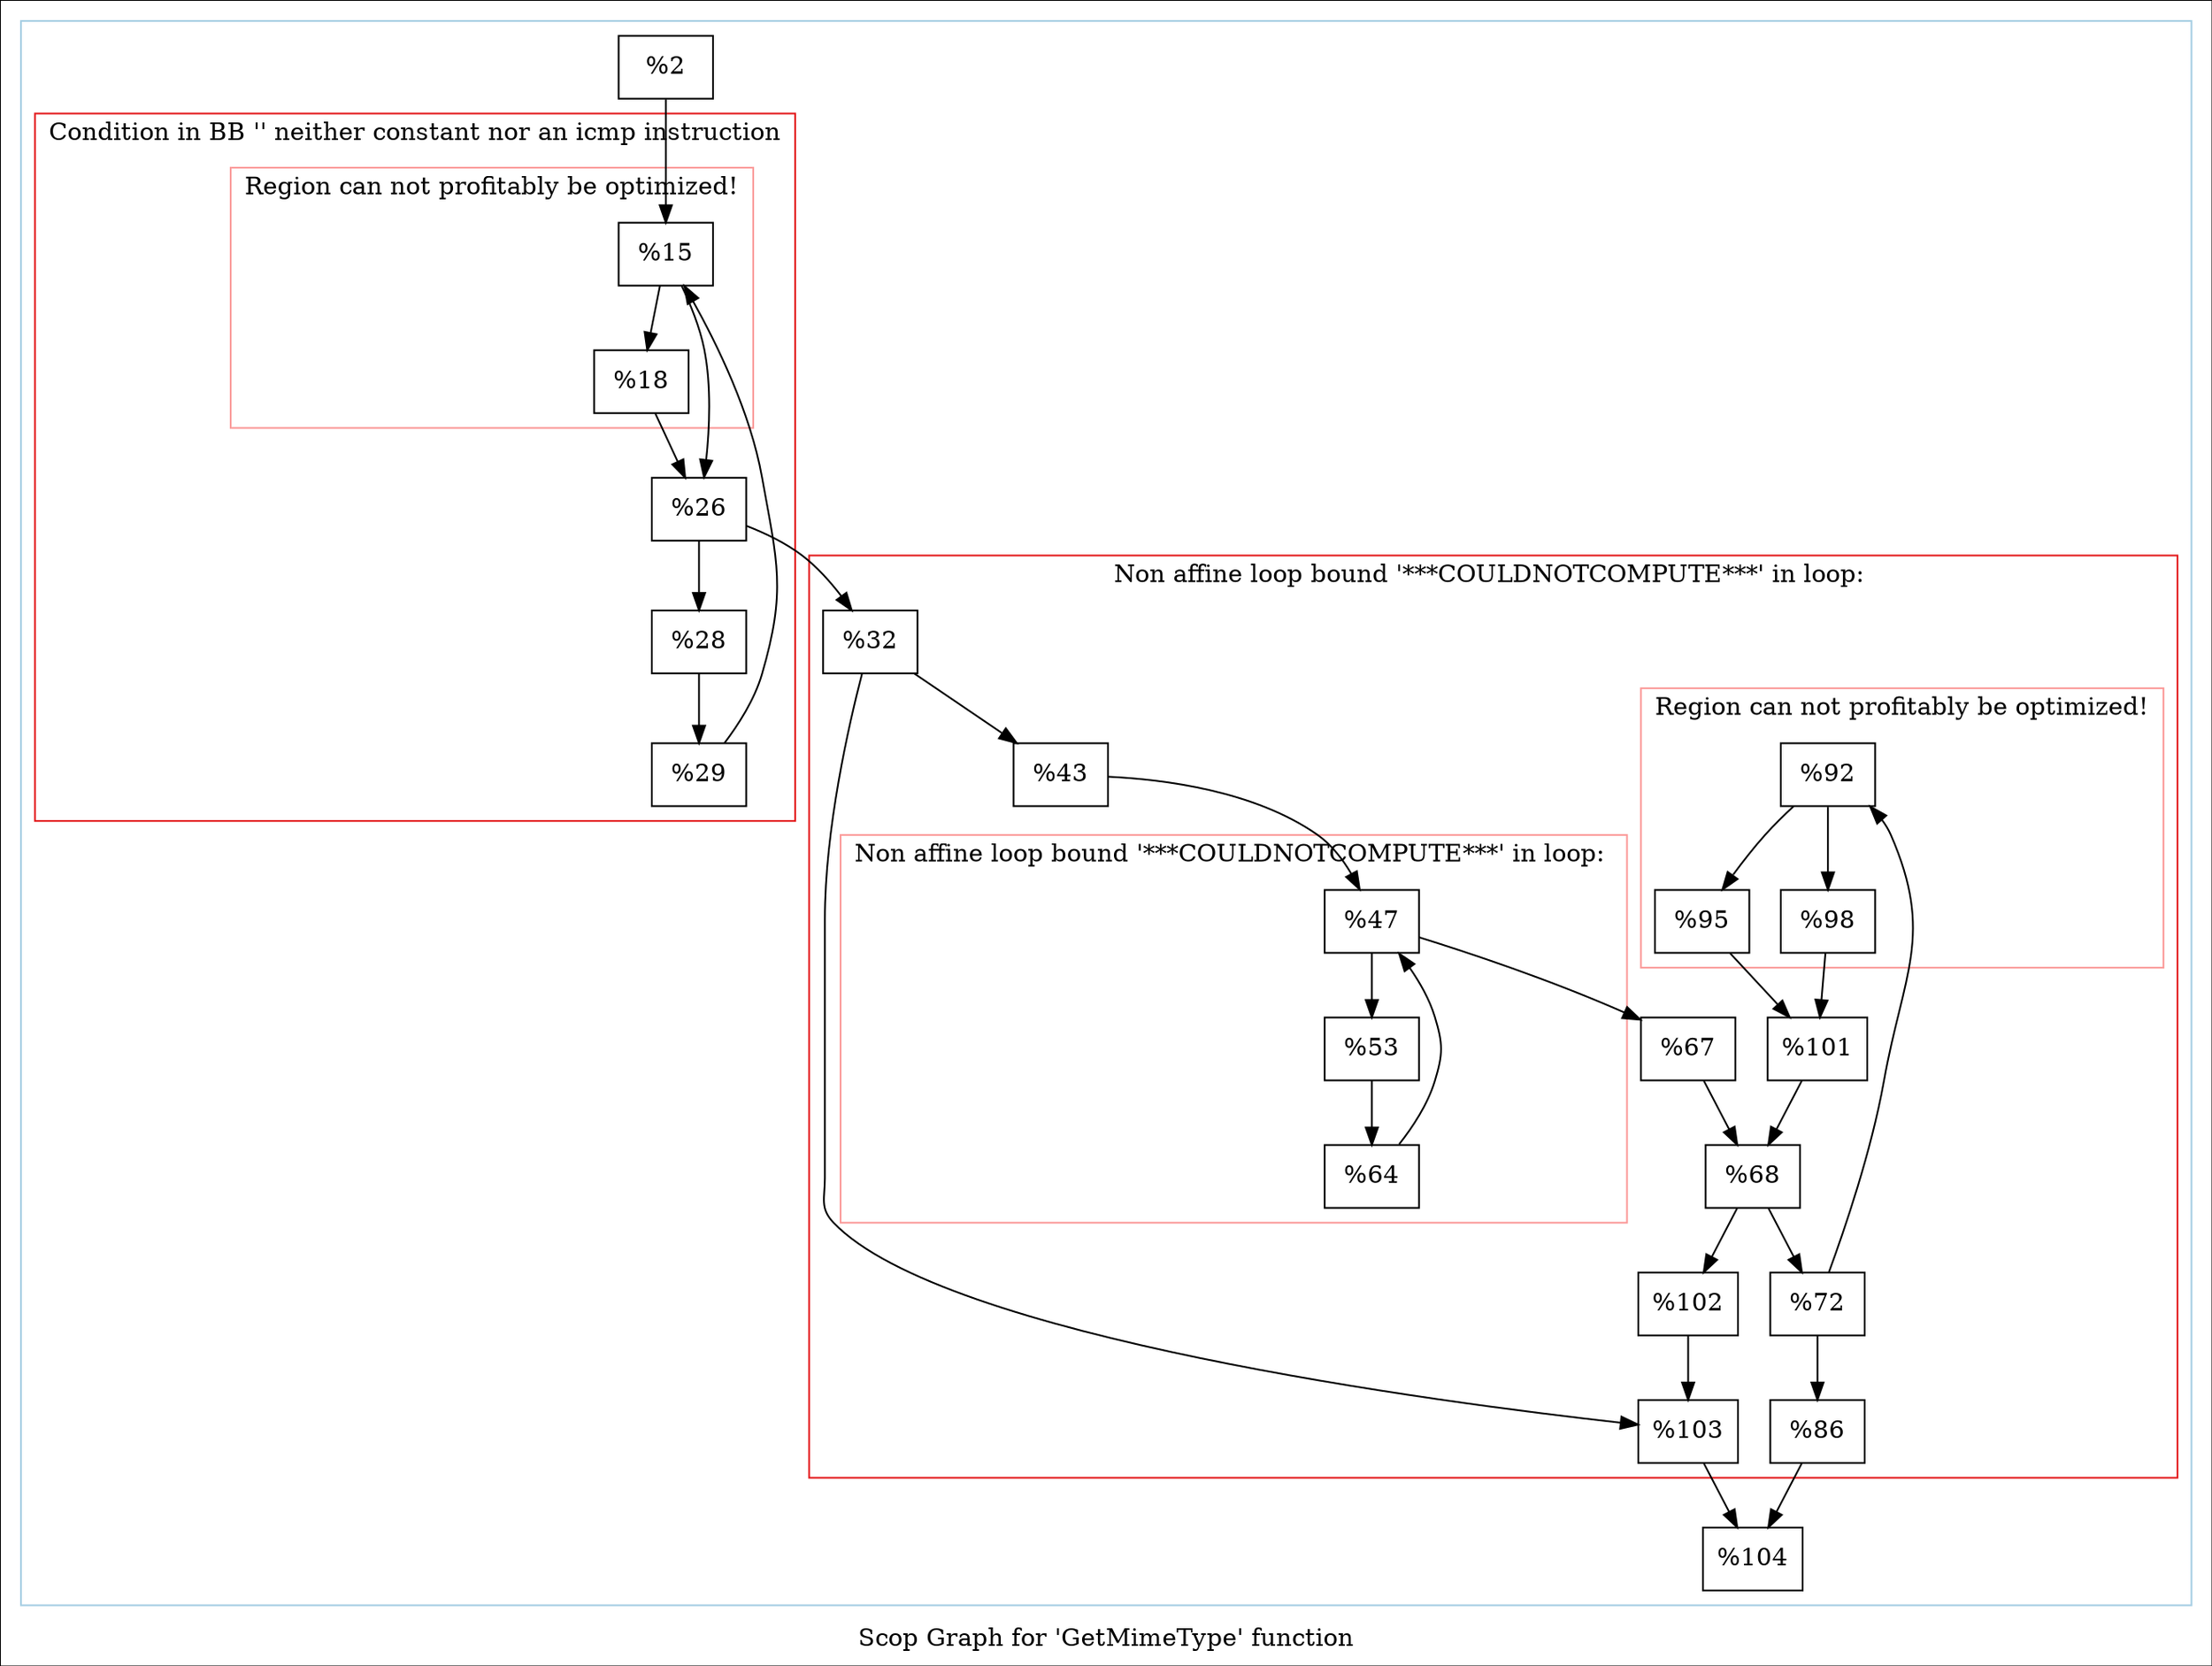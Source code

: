 digraph "Scop Graph for 'GetMimeType' function" {
	label="Scop Graph for 'GetMimeType' function";

	Node0x1d1b400 [shape=record,label="{%2}"];
	Node0x1d1b400 -> Node0x1dacae0;
	Node0x1dacae0 [shape=record,label="{%15}"];
	Node0x1dacae0 -> Node0x1dc3140;
	Node0x1dacae0 -> Node0x1d02cb0;
	Node0x1dc3140 [shape=record,label="{%18}"];
	Node0x1dc3140 -> Node0x1d02cb0;
	Node0x1d02cb0 [shape=record,label="{%26}"];
	Node0x1d02cb0 -> Node0x1d341f0;
	Node0x1d02cb0 -> Node0x1d7b8c0;
	Node0x1d341f0 [shape=record,label="{%28}"];
	Node0x1d341f0 -> Node0x1d212a0;
	Node0x1d212a0 [shape=record,label="{%29}"];
	Node0x1d212a0 -> Node0x1dacae0[constraint=false];
	Node0x1d7b8c0 [shape=record,label="{%32}"];
	Node0x1d7b8c0 -> Node0x1d064e0;
	Node0x1d7b8c0 -> Node0x1d66a60;
	Node0x1d064e0 [shape=record,label="{%43}"];
	Node0x1d064e0 -> Node0x1d8b7e0;
	Node0x1d8b7e0 [shape=record,label="{%47}"];
	Node0x1d8b7e0 -> Node0x1d6bbd0;
	Node0x1d8b7e0 -> Node0x1d1f0c0;
	Node0x1d6bbd0 [shape=record,label="{%53}"];
	Node0x1d6bbd0 -> Node0x1d82a00;
	Node0x1d82a00 [shape=record,label="{%64}"];
	Node0x1d82a00 -> Node0x1d8b7e0[constraint=false];
	Node0x1d1f0c0 [shape=record,label="{%67}"];
	Node0x1d1f0c0 -> Node0x1d8c360;
	Node0x1d8c360 [shape=record,label="{%68}"];
	Node0x1d8c360 -> Node0x1d59580;
	Node0x1d8c360 -> Node0x1d381b0;
	Node0x1d59580 [shape=record,label="{%72}"];
	Node0x1d59580 -> Node0x1d199e0;
	Node0x1d59580 -> Node0x1d74d30;
	Node0x1d199e0 [shape=record,label="{%86}"];
	Node0x1d199e0 -> Node0x1d1bc90;
	Node0x1d1bc90 [shape=record,label="{%104}"];
	Node0x1d74d30 [shape=record,label="{%92}"];
	Node0x1d74d30 -> Node0x1da8f50;
	Node0x1d74d30 -> Node0x1d89890;
	Node0x1da8f50 [shape=record,label="{%95}"];
	Node0x1da8f50 -> Node0x1da9850;
	Node0x1da9850 [shape=record,label="{%101}"];
	Node0x1da9850 -> Node0x1d8c360;
	Node0x1d89890 [shape=record,label="{%98}"];
	Node0x1d89890 -> Node0x1da9850;
	Node0x1d381b0 [shape=record,label="{%102}"];
	Node0x1d381b0 -> Node0x1d66a60;
	Node0x1d66a60 [shape=record,label="{%103}"];
	Node0x1d66a60 -> Node0x1d1bc90;
	colorscheme = "paired12"
        subgraph cluster_0x1dcaa70 {
          label = "";
          style = solid;
          color = 1
          subgraph cluster_0x1dc5a50 {
            label = "Condition in BB '' neither constant nor an icmp instruction";
            style = solid;
            color = 6
            subgraph cluster_0x1dc3510 {
              label = "Region can not profitably be optimized!";
              style = solid;
              color = 5
              Node0x1dacae0;
              Node0x1dc3140;
            }
            Node0x1d02cb0;
            Node0x1d341f0;
            Node0x1d212a0;
          }
          subgraph cluster_0x1dc5ad0 {
            label = "Non affine loop bound '***COULDNOTCOMPUTE***' in loop: ";
            style = solid;
            color = 6
            subgraph cluster_0x1dc68a0 {
              label = "Non affine loop bound '***COULDNOTCOMPUTE***' in loop: ";
              style = solid;
              color = 5
              Node0x1d8b7e0;
              Node0x1d6bbd0;
              Node0x1d82a00;
            }
            subgraph cluster_0x1dc8120 {
              label = "Region can not profitably be optimized!";
              style = solid;
              color = 5
              Node0x1d74d30;
              Node0x1da8f50;
              Node0x1d89890;
            }
            Node0x1d7b8c0;
            Node0x1d064e0;
            Node0x1d1f0c0;
            Node0x1d8c360;
            Node0x1d59580;
            Node0x1d199e0;
            Node0x1da9850;
            Node0x1d381b0;
            Node0x1d66a60;
          }
          Node0x1d1b400;
          Node0x1d1bc90;
        }
}
